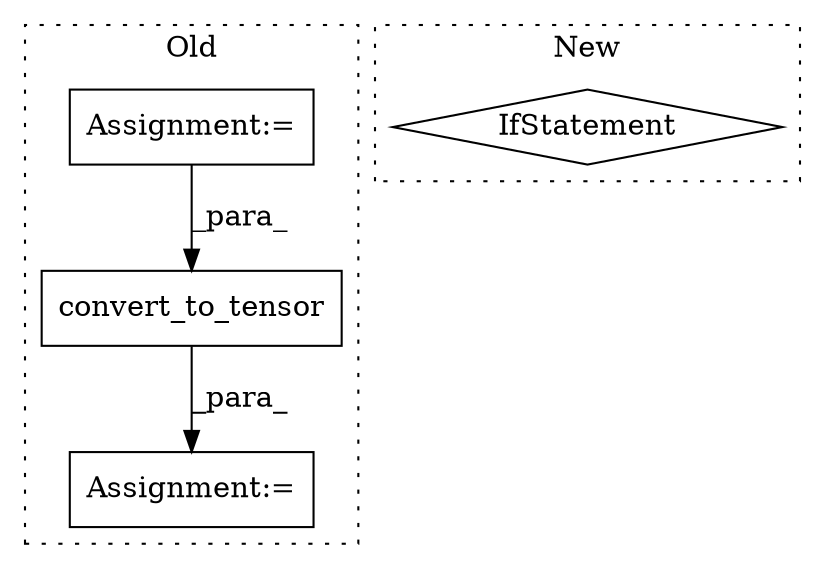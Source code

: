 digraph G {
subgraph cluster0 {
1 [label="convert_to_tensor" a="32" s="1824,1851" l="18,1" shape="box"];
3 [label="Assignment:=" a="7" s="1812" l="1" shape="box"];
4 [label="Assignment:=" a="7" s="1795" l="1" shape="box"];
label = "Old";
style="dotted";
}
subgraph cluster1 {
2 [label="IfStatement" a="25" s="1757,1779" l="4,2" shape="diamond"];
label = "New";
style="dotted";
}
1 -> 3 [label="_para_"];
4 -> 1 [label="_para_"];
}